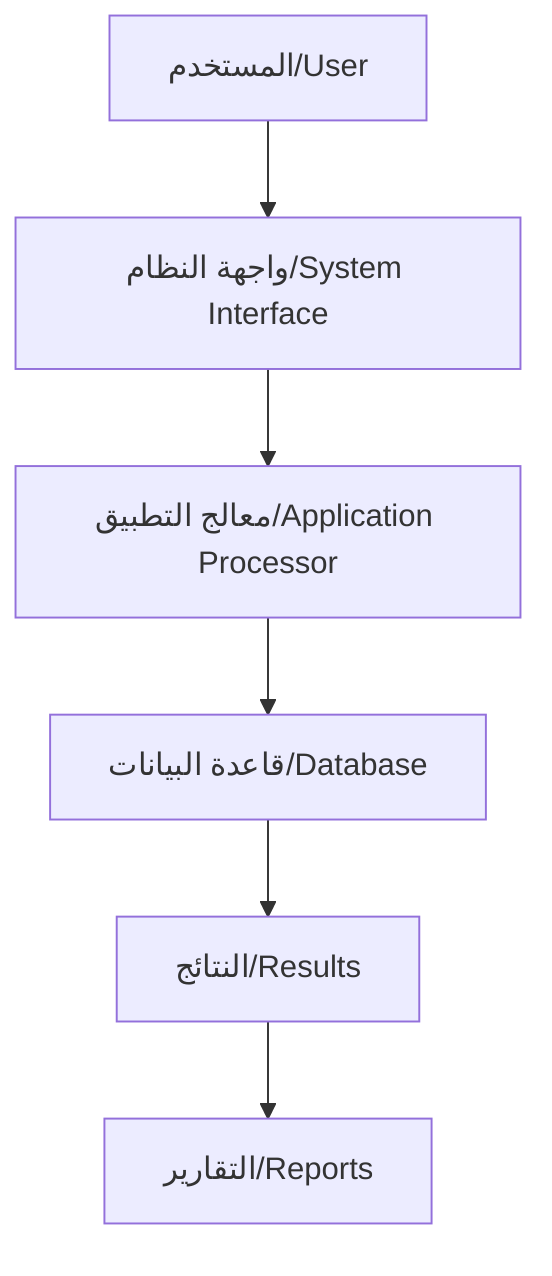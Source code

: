 flowchart TB
    A[المستخدم/User] --> B[واجهة النظام/System Interface]
    B --> C[معالج التطبيق/Application Processor]
    C --> D[قاعدة البيانات/Database]
    D --> E[النتائج/Results]
    E --> F[التقارير/Reports]